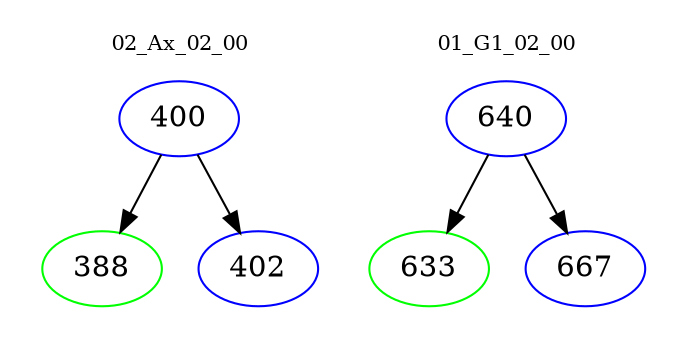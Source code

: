 digraph{
subgraph cluster_0 {
color = white
label = "02_Ax_02_00";
fontsize=10;
T0_400 [label="400", color="blue"]
T0_400 -> T0_388 [color="black"]
T0_388 [label="388", color="green"]
T0_400 -> T0_402 [color="black"]
T0_402 [label="402", color="blue"]
}
subgraph cluster_1 {
color = white
label = "01_G1_02_00";
fontsize=10;
T1_640 [label="640", color="blue"]
T1_640 -> T1_633 [color="black"]
T1_633 [label="633", color="green"]
T1_640 -> T1_667 [color="black"]
T1_667 [label="667", color="blue"]
}
}
